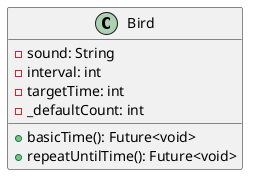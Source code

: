 @startuml
class Bird {
    - sound: String
    - interval: int
    - targetTime: int
    - _defaultCount: int
    + basicTime(): Future<void>
    + repeatUntilTime(): Future<void>
}
@enduml
